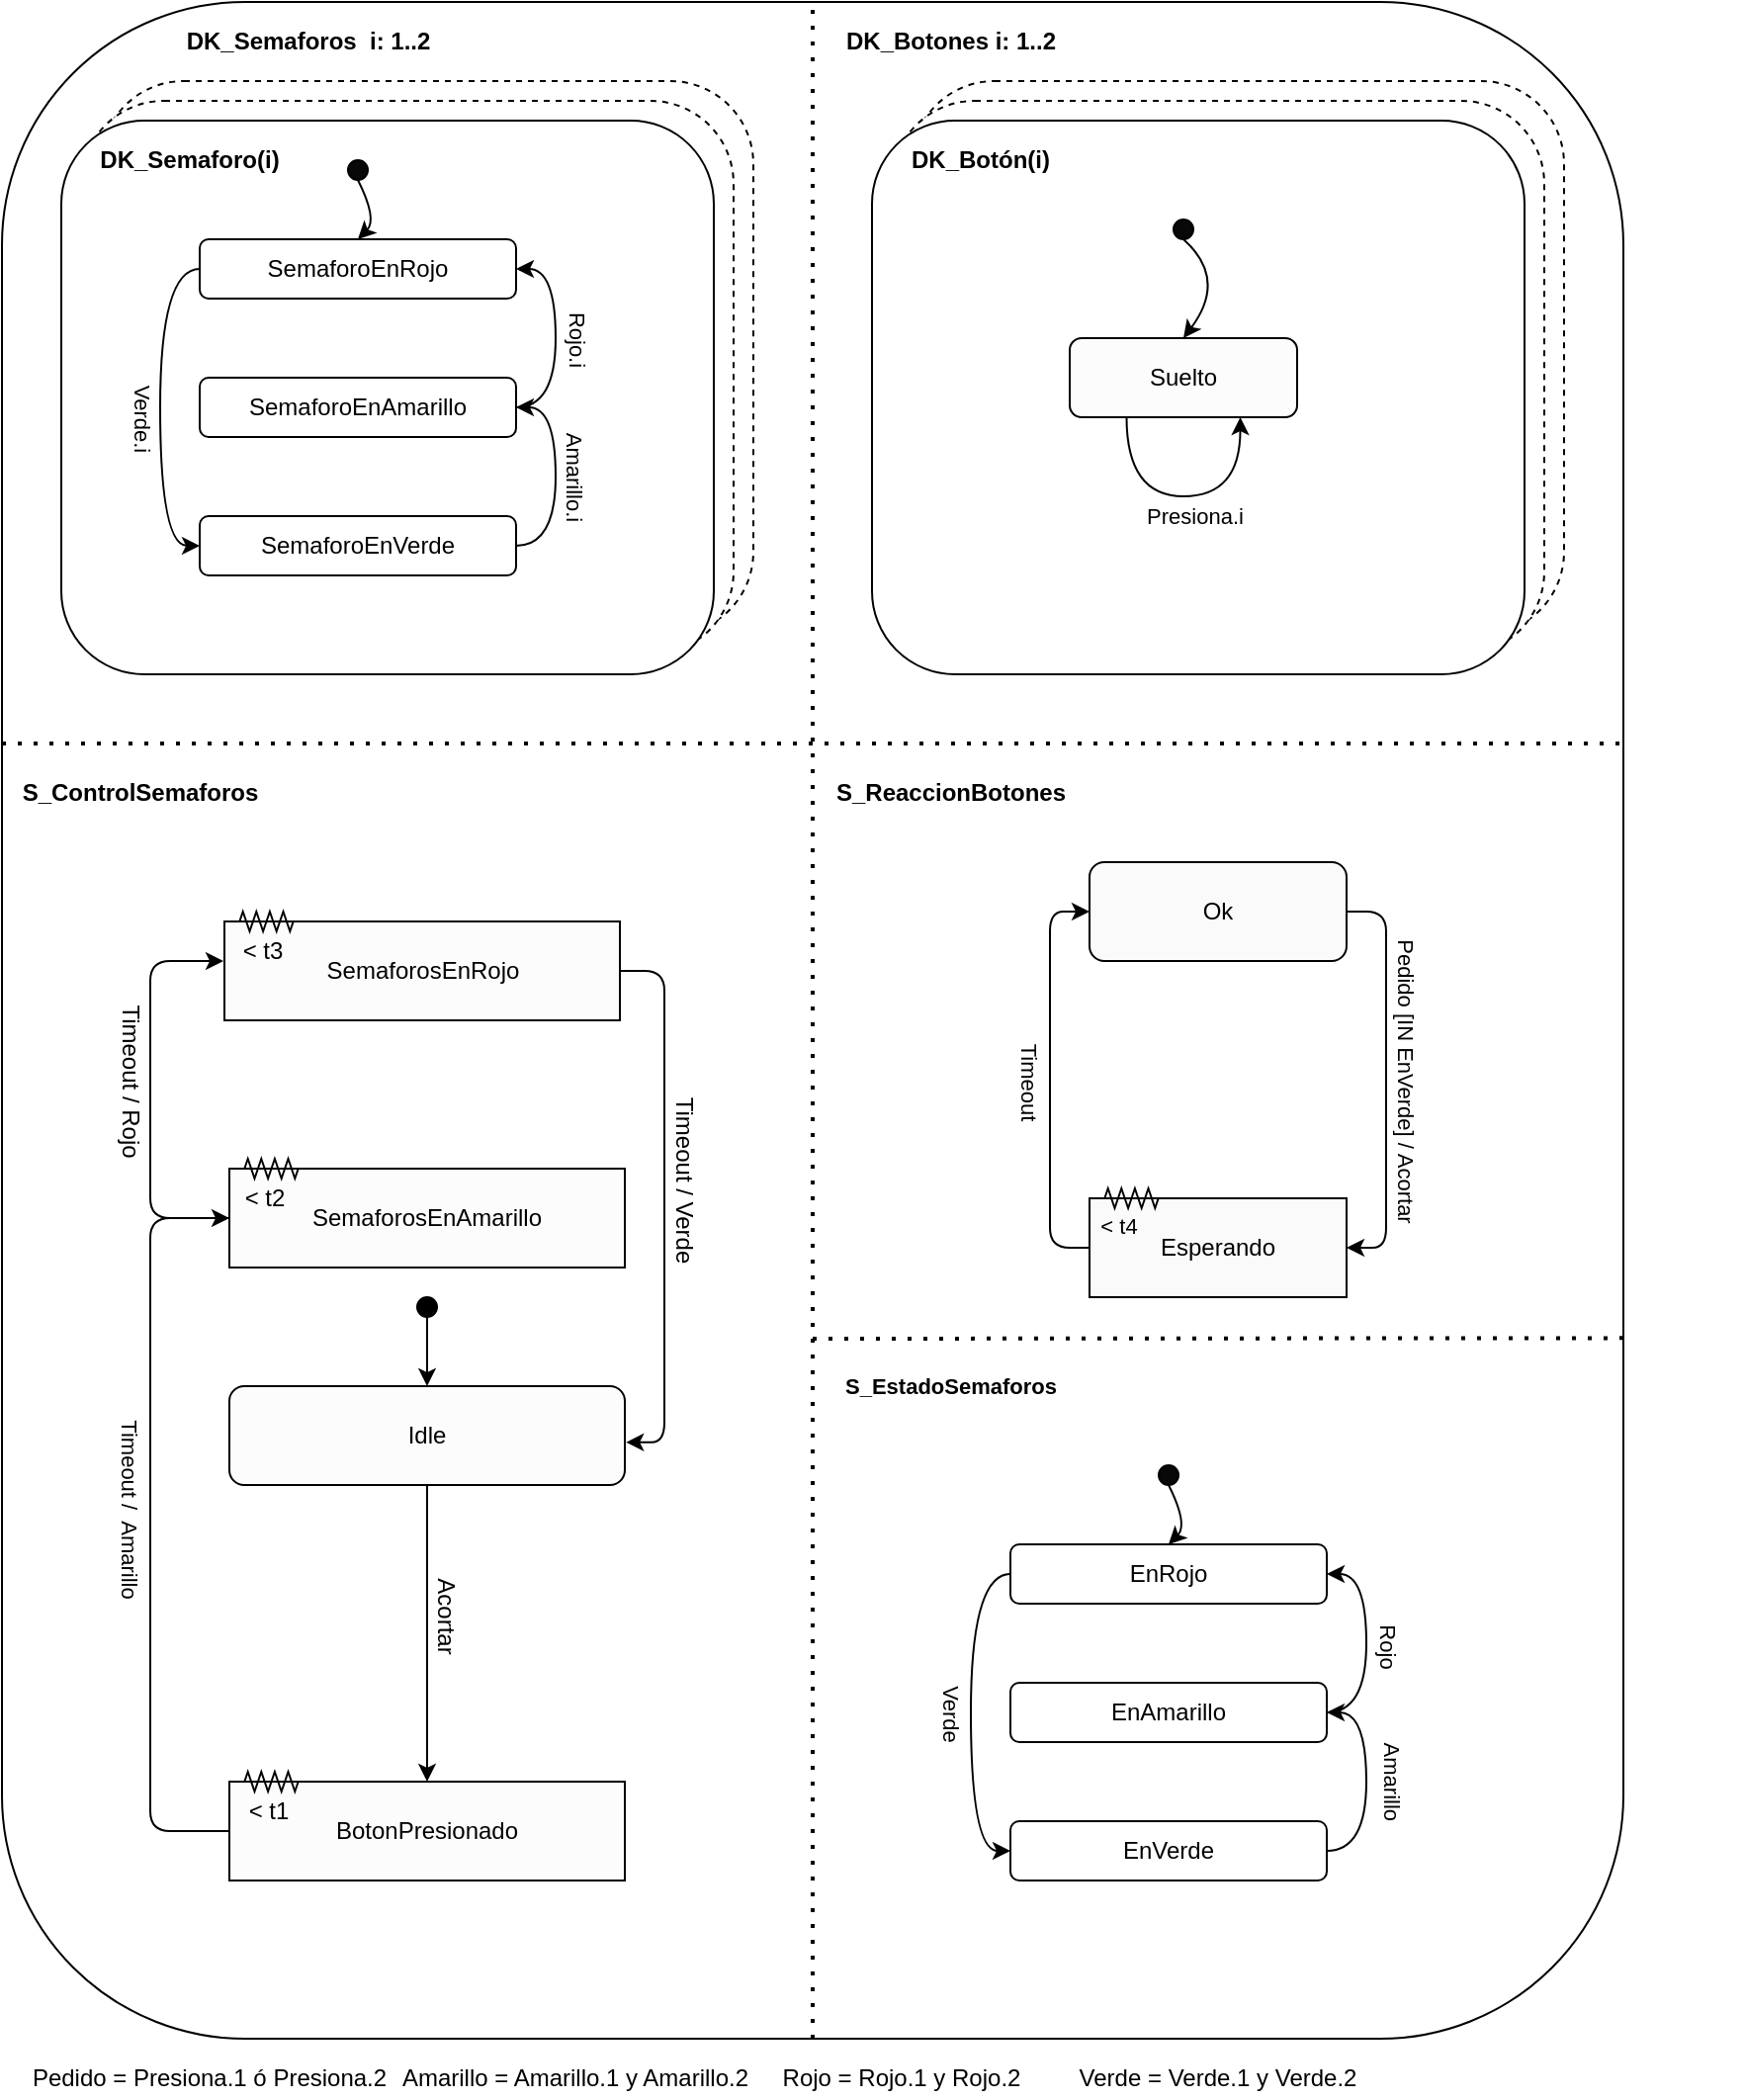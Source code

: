 <mxfile version="14.6.13" type="device"><diagram id="UB-2bGujOEq5ephhbmB-" name="Page-1"><mxGraphModel dx="813" dy="470" grid="1" gridSize="10" guides="1" tooltips="1" connect="1" arrows="1" fold="1" page="1" pageScale="1" pageWidth="850" pageHeight="1100" math="0" shadow="0"><root><mxCell id="0"/><mxCell id="1" parent="0"/><mxCell id="LrnmxpaGhv5w7JoGx-Sz-1" value="" style="rounded=1;whiteSpace=wrap;html=1;" parent="1" vertex="1"><mxGeometry x="10" y="10" width="820" height="1030" as="geometry"/></mxCell><mxCell id="LrnmxpaGhv5w7JoGx-Sz-2" value="" style="endArrow=none;dashed=1;html=1;dashPattern=1 3;strokeWidth=2;" parent="1" edge="1"><mxGeometry width="50" height="50" relative="1" as="geometry"><mxPoint x="10" y="385" as="sourcePoint"/><mxPoint x="830" y="385" as="targetPoint"/></mxGeometry></mxCell><mxCell id="LrnmxpaGhv5w7JoGx-Sz-6" value="DK_Semaforos&amp;nbsp; i: 1..2" style="text;html=1;strokeColor=none;fillColor=none;align=center;verticalAlign=middle;whiteSpace=wrap;rounded=0;fontStyle=1" parent="1" vertex="1"><mxGeometry x="100" y="20" width="130" height="20" as="geometry"/></mxCell><mxCell id="LrnmxpaGhv5w7JoGx-Sz-8" value="" style="endArrow=none;dashed=1;html=1;dashPattern=1 3;strokeWidth=2;entryX=0.5;entryY=0;entryDx=0;entryDy=0;exitX=0.5;exitY=1;exitDx=0;exitDy=0;" parent="1" source="LrnmxpaGhv5w7JoGx-Sz-1" target="LrnmxpaGhv5w7JoGx-Sz-1" edge="1"><mxGeometry width="50" height="50" relative="1" as="geometry"><mxPoint x="420" y="380" as="sourcePoint"/><mxPoint x="620" y="300" as="targetPoint"/></mxGeometry></mxCell><mxCell id="LrnmxpaGhv5w7JoGx-Sz-20" value="" style="group;rounded=0;" parent="1" vertex="1" connectable="0"><mxGeometry x="40" y="50" width="350" height="300" as="geometry"/></mxCell><mxCell id="LrnmxpaGhv5w7JoGx-Sz-9" value="" style="rounded=1;whiteSpace=wrap;html=1;dashed=1;" parent="LrnmxpaGhv5w7JoGx-Sz-20" vertex="1"><mxGeometry x="20" width="330" height="280" as="geometry"/></mxCell><mxCell id="LrnmxpaGhv5w7JoGx-Sz-10" value="" style="rounded=1;whiteSpace=wrap;html=1;dashed=1;" parent="LrnmxpaGhv5w7JoGx-Sz-20" vertex="1"><mxGeometry x="10" y="10" width="330" height="280" as="geometry"/></mxCell><mxCell id="LrnmxpaGhv5w7JoGx-Sz-11" value="" style="rounded=1;whiteSpace=wrap;html=1;" parent="LrnmxpaGhv5w7JoGx-Sz-20" vertex="1"><mxGeometry y="20" width="330" height="280" as="geometry"/></mxCell><mxCell id="aGg8UZB73s4GiCEx5H_e-8" value="Verde.i" style="edgeLabel;html=1;align=center;verticalAlign=middle;resizable=0;points=[];rotation=90;" parent="LrnmxpaGhv5w7JoGx-Sz-20" vertex="1" connectable="0"><mxGeometry x="39.999" y="149.999" as="geometry"><mxPoint x="20" y="-1.0" as="offset"/></mxGeometry></mxCell><mxCell id="aGg8UZB73s4GiCEx5H_e-13" value="Rojo.i" style="edgeLabel;html=1;align=center;verticalAlign=middle;resizable=0;points=[];rotation=90;" parent="LrnmxpaGhv5w7JoGx-Sz-20" vertex="1" connectable="0"><mxGeometry x="259.999" y="109.999" as="geometry"><mxPoint x="20" y="-1.0" as="offset"/></mxGeometry></mxCell><mxCell id="LrnmxpaGhv5w7JoGx-Sz-13" value="DK_Semaforo(i)" style="text;html=1;strokeColor=none;fillColor=none;align=center;verticalAlign=middle;whiteSpace=wrap;rounded=0;dashed=1;fontStyle=1" parent="LrnmxpaGhv5w7JoGx-Sz-20" vertex="1"><mxGeometry x="20" y="30" width="90" height="20" as="geometry"/></mxCell><mxCell id="LrnmxpaGhv5w7JoGx-Sz-21" value="" style="group" parent="1" vertex="1" connectable="0"><mxGeometry x="450" y="50" width="440" height="300" as="geometry"/></mxCell><mxCell id="LrnmxpaGhv5w7JoGx-Sz-22" value="" style="rounded=1;whiteSpace=wrap;html=1;dashed=1;" parent="LrnmxpaGhv5w7JoGx-Sz-21" vertex="1"><mxGeometry x="20" width="330" height="280" as="geometry"/></mxCell><mxCell id="LrnmxpaGhv5w7JoGx-Sz-23" value="" style="rounded=1;whiteSpace=wrap;html=1;dashed=1;" parent="LrnmxpaGhv5w7JoGx-Sz-21" vertex="1"><mxGeometry x="10" y="10" width="330" height="280" as="geometry"/></mxCell><mxCell id="LrnmxpaGhv5w7JoGx-Sz-24" value="" style="rounded=1;whiteSpace=wrap;html=1;" parent="LrnmxpaGhv5w7JoGx-Sz-21" vertex="1"><mxGeometry y="20" width="330" height="280" as="geometry"/></mxCell><mxCell id="LrnmxpaGhv5w7JoGx-Sz-25" value="DK_Botón(i)" style="text;html=1;strokeColor=none;fillColor=none;align=center;verticalAlign=middle;whiteSpace=wrap;rounded=0;dashed=1;fontStyle=1" parent="LrnmxpaGhv5w7JoGx-Sz-21" vertex="1"><mxGeometry x="10" y="30" width="90" height="20" as="geometry"/></mxCell><mxCell id="LrnmxpaGhv5w7JoGx-Sz-27" value="Suelto" style="rounded=1;whiteSpace=wrap;html=1;fillColor=#FCFCFC;" parent="LrnmxpaGhv5w7JoGx-Sz-21" vertex="1"><mxGeometry x="100" y="130" width="115" height="40" as="geometry"/></mxCell><mxCell id="LrnmxpaGhv5w7JoGx-Sz-28" style="edgeStyle=orthogonalEdgeStyle;orthogonalLoop=1;jettySize=auto;html=1;exitX=0.25;exitY=1;exitDx=0;exitDy=0;entryX=0.75;entryY=1;entryDx=0;entryDy=0;curved=1;" parent="LrnmxpaGhv5w7JoGx-Sz-21" source="LrnmxpaGhv5w7JoGx-Sz-27" target="LrnmxpaGhv5w7JoGx-Sz-27" edge="1"><mxGeometry relative="1" as="geometry"><Array as="points"><mxPoint x="129" y="210"/><mxPoint x="186" y="210"/></Array></mxGeometry></mxCell><mxCell id="LrnmxpaGhv5w7JoGx-Sz-29" value="Presiona.i" style="edgeLabel;html=1;align=center;verticalAlign=middle;resizable=0;points=[];" parent="LrnmxpaGhv5w7JoGx-Sz-28" vertex="1" connectable="0"><mxGeometry x="0.181" y="3" relative="1" as="geometry"><mxPoint x="-7" y="13" as="offset"/></mxGeometry></mxCell><mxCell id="LrnmxpaGhv5w7JoGx-Sz-38" value="" style="ellipse;whiteSpace=wrap;html=1;aspect=fixed;fillColor=#080808;" parent="LrnmxpaGhv5w7JoGx-Sz-21" vertex="1"><mxGeometry x="152.5" y="70" width="10" height="10" as="geometry"/></mxCell><mxCell id="LrnmxpaGhv5w7JoGx-Sz-39" value="" style="curved=1;endArrow=classic;html=1;exitX=0.5;exitY=1;exitDx=0;exitDy=0;entryX=0.5;entryY=0;entryDx=0;entryDy=0;" parent="LrnmxpaGhv5w7JoGx-Sz-21" source="LrnmxpaGhv5w7JoGx-Sz-38" target="LrnmxpaGhv5w7JoGx-Sz-27" edge="1"><mxGeometry width="50" height="50" relative="1" as="geometry"><mxPoint x="60" y="290" as="sourcePoint"/><mxPoint x="110" y="240" as="targetPoint"/><Array as="points"><mxPoint x="180" y="100"/></Array></mxGeometry></mxCell><mxCell id="LrnmxpaGhv5w7JoGx-Sz-14" value="SemaforoEnRojo" style="rounded=1;whiteSpace=wrap;html=1;" parent="1" vertex="1"><mxGeometry x="110" y="130" width="160" height="30" as="geometry"/></mxCell><mxCell id="aGg8UZB73s4GiCEx5H_e-7" style="edgeStyle=orthogonalEdgeStyle;curved=1;orthogonalLoop=1;jettySize=auto;html=1;exitX=0;exitY=0.5;exitDx=0;exitDy=0;entryX=0;entryY=0.5;entryDx=0;entryDy=0;" parent="1" source="LrnmxpaGhv5w7JoGx-Sz-14" target="LrnmxpaGhv5w7JoGx-Sz-16" edge="1"><mxGeometry relative="1" as="geometry"/></mxCell><mxCell id="aGg8UZB73s4GiCEx5H_e-11" style="edgeStyle=orthogonalEdgeStyle;curved=1;orthogonalLoop=1;jettySize=auto;html=1;exitX=1;exitY=0.5;exitDx=0;exitDy=0;entryX=1;entryY=0.5;entryDx=0;entryDy=0;" parent="1" source="LrnmxpaGhv5w7JoGx-Sz-15" target="LrnmxpaGhv5w7JoGx-Sz-14" edge="1"><mxGeometry relative="1" as="geometry"/></mxCell><mxCell id="LrnmxpaGhv5w7JoGx-Sz-15" value="SemaforoEnAmarillo" style="rounded=1;whiteSpace=wrap;html=1;" parent="1" vertex="1"><mxGeometry x="110" y="200" width="160" height="30" as="geometry"/></mxCell><mxCell id="aGg8UZB73s4GiCEx5H_e-9" style="edgeStyle=orthogonalEdgeStyle;curved=1;orthogonalLoop=1;jettySize=auto;html=1;exitX=1;exitY=0.5;exitDx=0;exitDy=0;entryX=1;entryY=0.5;entryDx=0;entryDy=0;" parent="1" source="LrnmxpaGhv5w7JoGx-Sz-16" target="LrnmxpaGhv5w7JoGx-Sz-15" edge="1"><mxGeometry relative="1" as="geometry"/></mxCell><mxCell id="aGg8UZB73s4GiCEx5H_e-10" value="Amarillo.i" style="edgeLabel;html=1;align=center;verticalAlign=middle;resizable=0;points=[];rotation=90;" parent="aGg8UZB73s4GiCEx5H_e-9" vertex="1" connectable="0"><mxGeometry x="0.187" y="1" relative="1" as="geometry"><mxPoint x="11" y="10" as="offset"/></mxGeometry></mxCell><mxCell id="LrnmxpaGhv5w7JoGx-Sz-16" value="SemaforoEnVerde" style="rounded=1;whiteSpace=wrap;html=1;" parent="1" vertex="1"><mxGeometry x="110" y="270" width="160" height="30" as="geometry"/></mxCell><mxCell id="LrnmxpaGhv5w7JoGx-Sz-26" value="DK_Botones i: 1..2" style="text;html=1;strokeColor=none;fillColor=none;align=center;verticalAlign=middle;whiteSpace=wrap;rounded=0;fontStyle=1" parent="1" vertex="1"><mxGeometry x="425" y="20" width="130" height="20" as="geometry"/></mxCell><mxCell id="LrnmxpaGhv5w7JoGx-Sz-33" value="" style="group" parent="1" vertex="1" connectable="0"><mxGeometry x="185" y="90" width="15" height="30" as="geometry"/></mxCell><mxCell id="LrnmxpaGhv5w7JoGx-Sz-17" value="" style="ellipse;whiteSpace=wrap;html=1;aspect=fixed;fillColor=#080808;" parent="LrnmxpaGhv5w7JoGx-Sz-33" vertex="1"><mxGeometry width="10" height="10" as="geometry"/></mxCell><mxCell id="LrnmxpaGhv5w7JoGx-Sz-18" value="" style="curved=1;endArrow=classic;html=1;exitX=0.5;exitY=1;exitDx=0;exitDy=0;entryX=0.5;entryY=0;entryDx=0;entryDy=0;" parent="LrnmxpaGhv5w7JoGx-Sz-33" source="LrnmxpaGhv5w7JoGx-Sz-17" target="LrnmxpaGhv5w7JoGx-Sz-14" edge="1"><mxGeometry width="50" height="50" relative="1" as="geometry"><mxPoint x="315" y="240" as="sourcePoint"/><mxPoint x="365" y="190" as="targetPoint"/><Array as="points"><mxPoint x="15" y="30"/></Array></mxGeometry></mxCell><mxCell id="aGg8UZB73s4GiCEx5H_e-1" value="Pedido = Presiona.1 ó Presiona.2" style="text;html=1;strokeColor=none;fillColor=none;align=center;verticalAlign=middle;whiteSpace=wrap;rounded=0;" parent="1" vertex="1"><mxGeometry x="10" y="1050" width="210" height="20" as="geometry"/></mxCell><mxCell id="aGg8UZB73s4GiCEx5H_e-14" value="Amarillo = Amarillo.1 y Amarillo.2" style="text;html=1;strokeColor=none;fillColor=none;align=center;verticalAlign=middle;whiteSpace=wrap;rounded=0;" parent="1" vertex="1"><mxGeometry x="210" y="1050" width="180" height="20" as="geometry"/></mxCell><mxCell id="aGg8UZB73s4GiCEx5H_e-15" value="Rojo = Rojo.1 y Rojo.2" style="text;html=1;strokeColor=none;fillColor=none;align=center;verticalAlign=middle;whiteSpace=wrap;rounded=0;" parent="1" vertex="1"><mxGeometry x="400" y="1050" width="130" height="20" as="geometry"/></mxCell><mxCell id="aGg8UZB73s4GiCEx5H_e-16" value="Verde = Verde.1 y Verde.2" style="text;html=1;strokeColor=none;fillColor=none;align=center;verticalAlign=middle;whiteSpace=wrap;rounded=0;" parent="1" vertex="1"><mxGeometry x="545" y="1050" width="160" height="20" as="geometry"/></mxCell><mxCell id="aGg8UZB73s4GiCEx5H_e-17" value="S_ControlSemaforos" style="text;html=1;strokeColor=none;fillColor=none;align=center;verticalAlign=middle;whiteSpace=wrap;rounded=0;fontStyle=1" parent="1" vertex="1"><mxGeometry x="20" y="400" width="120" height="20" as="geometry"/></mxCell><mxCell id="aGg8UZB73s4GiCEx5H_e-20" style="edgeStyle=orthogonalEdgeStyle;curved=1;orthogonalLoop=1;jettySize=auto;html=1;entryX=0.5;entryY=0;entryDx=0;entryDy=0;" parent="1" source="aGg8UZB73s4GiCEx5H_e-19" target="aGg8UZB73s4GiCEx5H_e-36" edge="1"><mxGeometry relative="1" as="geometry"/></mxCell><mxCell id="aGg8UZB73s4GiCEx5H_e-19" value="" style="ellipse;whiteSpace=wrap;html=1;aspect=fixed;fillColor=#000000;" parent="1" vertex="1"><mxGeometry x="220" y="665" width="10" height="10" as="geometry"/></mxCell><mxCell id="aGg8UZB73s4GiCEx5H_e-25" value="S_ReaccionBotones" style="text;html=1;strokeColor=none;fillColor=none;align=center;verticalAlign=middle;whiteSpace=wrap;rounded=0;fontStyle=1" parent="1" vertex="1"><mxGeometry x="430" y="400" width="120" height="20" as="geometry"/></mxCell><mxCell id="aGg8UZB73s4GiCEx5H_e-31" value="" style="group" parent="1" vertex="1" connectable="0"><mxGeometry x="122.5" y="470" width="200" height="55" as="geometry"/></mxCell><mxCell id="aGg8UZB73s4GiCEx5H_e-18" value="SemaforosEnRojo" style="rounded=0;whiteSpace=wrap;html=1;fillColor=#FCFCFC;" parent="aGg8UZB73s4GiCEx5H_e-31" vertex="1"><mxGeometry y="5" width="200" height="50" as="geometry"/></mxCell><mxCell id="aGg8UZB73s4GiCEx5H_e-26" value="" style="pointerEvents=1;verticalLabelPosition=bottom;shadow=0;dashed=0;align=center;html=1;verticalAlign=top;shape=mxgraph.electrical.resistors.resistor_2;fillColor=#FAFAFA;" parent="aGg8UZB73s4GiCEx5H_e-31" vertex="1"><mxGeometry width="42.5" height="10" as="geometry"/></mxCell><mxCell id="aGg8UZB73s4GiCEx5H_e-38" value="&amp;lt; t3" style="text;html=1;strokeColor=none;fillColor=none;align=center;verticalAlign=middle;whiteSpace=wrap;rounded=0;" parent="aGg8UZB73s4GiCEx5H_e-31" vertex="1"><mxGeometry x="-0.5" y="10" width="40" height="20" as="geometry"/></mxCell><mxCell id="aGg8UZB73s4GiCEx5H_e-32" value="" style="group" parent="1" vertex="1" connectable="0"><mxGeometry x="125" y="595" width="200" height="55" as="geometry"/></mxCell><mxCell id="aGg8UZB73s4GiCEx5H_e-33" value="SemaforosEnAmarillo" style="rounded=0;whiteSpace=wrap;html=1;fillColor=#FCFCFC;" parent="aGg8UZB73s4GiCEx5H_e-32" vertex="1"><mxGeometry y="5" width="200" height="50" as="geometry"/></mxCell><mxCell id="aGg8UZB73s4GiCEx5H_e-34" value="" style="pointerEvents=1;verticalLabelPosition=bottom;shadow=0;dashed=0;align=center;html=1;verticalAlign=top;shape=mxgraph.electrical.resistors.resistor_2;fillColor=#FAFAFA;" parent="aGg8UZB73s4GiCEx5H_e-32" vertex="1"><mxGeometry width="42.5" height="10" as="geometry"/></mxCell><mxCell id="aGg8UZB73s4GiCEx5H_e-42" value="&amp;lt; t2" style="text;html=1;strokeColor=none;fillColor=none;align=center;verticalAlign=middle;whiteSpace=wrap;rounded=0;" parent="aGg8UZB73s4GiCEx5H_e-32" vertex="1"><mxGeometry x="-1.75" y="10" width="40" height="20" as="geometry"/></mxCell><mxCell id="aGg8UZB73s4GiCEx5H_e-35" value="" style="group;rounded=1;" parent="1" vertex="1" connectable="0"><mxGeometry x="125" y="705" width="200" height="55" as="geometry"/></mxCell><mxCell id="aGg8UZB73s4GiCEx5H_e-36" value="Idle" style="rounded=1;whiteSpace=wrap;html=1;fillColor=#FCFCFC;" parent="aGg8UZB73s4GiCEx5H_e-35" vertex="1"><mxGeometry y="5" width="200" height="50" as="geometry"/></mxCell><mxCell id="aGg8UZB73s4GiCEx5H_e-40" style="edgeStyle=orthogonalEdgeStyle;orthogonalLoop=1;jettySize=auto;html=1;exitX=0;exitY=0.5;exitDx=0;exitDy=0;entryX=0;entryY=0.5;entryDx=0;entryDy=0;" parent="1" source="aGg8UZB73s4GiCEx5H_e-47" target="aGg8UZB73s4GiCEx5H_e-33" edge="1"><mxGeometry relative="1" as="geometry"><Array as="points"><mxPoint x="85" y="935"/><mxPoint x="85" y="625"/></Array></mxGeometry></mxCell><mxCell id="aGg8UZB73s4GiCEx5H_e-41" value="Timeout /&amp;nbsp; Amarillo" style="edgeLabel;html=1;align=center;verticalAlign=middle;resizable=0;points=[];rotation=90;" parent="aGg8UZB73s4GiCEx5H_e-40" vertex="1" connectable="0"><mxGeometry x="-0.068" relative="1" as="geometry"><mxPoint x="-10" y="-22" as="offset"/></mxGeometry></mxCell><mxCell id="aGg8UZB73s4GiCEx5H_e-43" style="edgeStyle=orthogonalEdgeStyle;orthogonalLoop=1;jettySize=auto;html=1;exitX=0;exitY=0.5;exitDx=0;exitDy=0;entryX=0;entryY=0.75;entryDx=0;entryDy=0;fontSize=12;" parent="1" source="aGg8UZB73s4GiCEx5H_e-33" target="aGg8UZB73s4GiCEx5H_e-38" edge="1"><mxGeometry relative="1" as="geometry"><Array as="points"><mxPoint x="85" y="625"/><mxPoint x="85" y="495"/></Array></mxGeometry></mxCell><mxCell id="aGg8UZB73s4GiCEx5H_e-44" value="Timeout / Rojo" style="edgeLabel;html=1;align=center;verticalAlign=middle;resizable=0;points=[];fontSize=12;rotation=90;" parent="aGg8UZB73s4GiCEx5H_e-43" vertex="1" connectable="0"><mxGeometry x="-0.167" y="-1" relative="1" as="geometry"><mxPoint x="-11" y="-24" as="offset"/></mxGeometry></mxCell><mxCell id="aGg8UZB73s4GiCEx5H_e-45" style="edgeStyle=orthogonalEdgeStyle;orthogonalLoop=1;jettySize=auto;html=1;exitX=1;exitY=0.5;exitDx=0;exitDy=0;entryX=1.003;entryY=0.568;entryDx=0;entryDy=0;entryPerimeter=0;fontSize=12;" parent="1" source="aGg8UZB73s4GiCEx5H_e-18" target="aGg8UZB73s4GiCEx5H_e-36" edge="1"><mxGeometry relative="1" as="geometry"/></mxCell><mxCell id="aGg8UZB73s4GiCEx5H_e-46" value="Timeout / Verde" style="edgeLabel;html=1;align=center;verticalAlign=middle;resizable=0;points=[];fontSize=12;rotation=90;" parent="aGg8UZB73s4GiCEx5H_e-45" vertex="1" connectable="0"><mxGeometry x="-0.083" y="-1" relative="1" as="geometry"><mxPoint x="11" y="-1" as="offset"/></mxGeometry></mxCell><mxCell id="aGg8UZB73s4GiCEx5H_e-47" value="BotonPresionado" style="rounded=0;whiteSpace=wrap;html=1;fillColor=#FCFCFC;" parent="1" vertex="1"><mxGeometry x="125" y="910" width="200" height="50" as="geometry"/></mxCell><mxCell id="aGg8UZB73s4GiCEx5H_e-48" style="edgeStyle=orthogonalEdgeStyle;orthogonalLoop=1;jettySize=auto;html=1;exitX=0.5;exitY=1;exitDx=0;exitDy=0;entryX=0.5;entryY=0;entryDx=0;entryDy=0;fontSize=12;" parent="1" source="aGg8UZB73s4GiCEx5H_e-36" target="aGg8UZB73s4GiCEx5H_e-47" edge="1"><mxGeometry relative="1" as="geometry"/></mxCell><mxCell id="aGg8UZB73s4GiCEx5H_e-49" value="Acortar" style="edgeLabel;html=1;align=center;verticalAlign=middle;resizable=0;points=[];fontSize=12;rotation=90;" parent="aGg8UZB73s4GiCEx5H_e-48" vertex="1" connectable="0"><mxGeometry x="-0.181" relative="1" as="geometry"><mxPoint x="10" y="4" as="offset"/></mxGeometry></mxCell><mxCell id="aGg8UZB73s4GiCEx5H_e-39" value="&amp;lt; t1" style="text;html=1;strokeColor=none;fillColor=none;align=center;verticalAlign=middle;whiteSpace=wrap;rounded=0;" parent="1" vertex="1"><mxGeometry x="125" y="915" width="40" height="20" as="geometry"/></mxCell><mxCell id="aGg8UZB73s4GiCEx5H_e-37" value="" style="pointerEvents=1;verticalLabelPosition=bottom;shadow=0;dashed=0;align=center;html=1;verticalAlign=top;shape=mxgraph.electrical.resistors.resistor_2;fillColor=#FAFAFA;" parent="1" vertex="1"><mxGeometry x="125" y="905" width="42.5" height="10" as="geometry"/></mxCell><mxCell id="aGg8UZB73s4GiCEx5H_e-61" style="edgeStyle=orthogonalEdgeStyle;orthogonalLoop=1;jettySize=auto;html=1;exitX=1;exitY=0.5;exitDx=0;exitDy=0;entryX=1;entryY=0.5;entryDx=0;entryDy=0;fontSize=11;" parent="1" source="aGg8UZB73s4GiCEx5H_e-53" target="aGg8UZB73s4GiCEx5H_e-54" edge="1"><mxGeometry relative="1" as="geometry"/></mxCell><mxCell id="aGg8UZB73s4GiCEx5H_e-62" value="Pedido [IN EnVerde]&amp;nbsp;/ Acortar" style="edgeLabel;html=1;align=center;verticalAlign=middle;resizable=0;points=[];fontSize=11;rotation=90;" parent="aGg8UZB73s4GiCEx5H_e-61" vertex="1" connectable="0"><mxGeometry x="0.131" y="2" relative="1" as="geometry"><mxPoint x="8" y="-14" as="offset"/></mxGeometry></mxCell><mxCell id="aGg8UZB73s4GiCEx5H_e-53" value="Ok" style="rounded=1;whiteSpace=wrap;html=1;fontSize=12;fillColor=#FAFAFA;" parent="1" vertex="1"><mxGeometry x="560" y="445" width="130" height="50" as="geometry"/></mxCell><mxCell id="aGg8UZB73s4GiCEx5H_e-59" style="edgeStyle=orthogonalEdgeStyle;orthogonalLoop=1;jettySize=auto;html=1;exitX=0;exitY=0.5;exitDx=0;exitDy=0;entryX=0;entryY=0.5;entryDx=0;entryDy=0;fontSize=11;" parent="1" source="aGg8UZB73s4GiCEx5H_e-54" target="aGg8UZB73s4GiCEx5H_e-53" edge="1"><mxGeometry relative="1" as="geometry"/></mxCell><mxCell id="aGg8UZB73s4GiCEx5H_e-60" value="Timeout" style="edgeLabel;html=1;align=center;verticalAlign=middle;resizable=0;points=[];fontSize=11;rotation=90;" parent="aGg8UZB73s4GiCEx5H_e-59" vertex="1" connectable="0"><mxGeometry x="-0.117" y="1" relative="1" as="geometry"><mxPoint x="-9" y="-12" as="offset"/></mxGeometry></mxCell><mxCell id="aGg8UZB73s4GiCEx5H_e-54" value="Esperando" style="rounded=0;whiteSpace=wrap;html=1;fontSize=12;fillColor=#FAFAFA;" parent="1" vertex="1"><mxGeometry x="560" y="615" width="130" height="50" as="geometry"/></mxCell><mxCell id="aGg8UZB73s4GiCEx5H_e-57" value="" style="pointerEvents=1;verticalLabelPosition=bottom;shadow=0;dashed=0;align=center;html=1;verticalAlign=top;shape=mxgraph.electrical.resistors.resistor_2;fillColor=#FAFAFA;" parent="1" vertex="1"><mxGeometry x="560" y="610" width="42.5" height="10" as="geometry"/></mxCell><mxCell id="aGg8UZB73s4GiCEx5H_e-58" value="&amp;lt; t4" style="text;html=1;strokeColor=none;fillColor=none;align=center;verticalAlign=middle;whiteSpace=wrap;rounded=0;fontSize=11;" parent="1" vertex="1"><mxGeometry x="555" y="619" width="40" height="20" as="geometry"/></mxCell><mxCell id="aGg8UZB73s4GiCEx5H_e-64" value="" style="endArrow=none;dashed=1;html=1;dashPattern=1 3;strokeWidth=2;fontSize=11;entryX=1.003;entryY=0.656;entryDx=0;entryDy=0;entryPerimeter=0;" parent="1" target="LrnmxpaGhv5w7JoGx-Sz-1" edge="1"><mxGeometry width="50" height="50" relative="1" as="geometry"><mxPoint x="420" y="686" as="sourcePoint"/><mxPoint x="410" y="630" as="targetPoint"/></mxGeometry></mxCell><mxCell id="aGg8UZB73s4GiCEx5H_e-65" value="S_EstadoSemaforos" style="text;html=1;strokeColor=none;fillColor=none;align=center;verticalAlign=middle;whiteSpace=wrap;rounded=0;fontSize=11;fontStyle=1" parent="1" vertex="1"><mxGeometry x="430" y="700" width="120" height="20" as="geometry"/></mxCell><mxCell id="aGg8UZB73s4GiCEx5H_e-66" value="EnRojo" style="rounded=1;whiteSpace=wrap;html=1;" parent="1" vertex="1"><mxGeometry x="520" y="790" width="160" height="30" as="geometry"/></mxCell><mxCell id="aGg8UZB73s4GiCEx5H_e-67" style="edgeStyle=orthogonalEdgeStyle;curved=1;orthogonalLoop=1;jettySize=auto;html=1;exitX=0;exitY=0.5;exitDx=0;exitDy=0;entryX=0;entryY=0.5;entryDx=0;entryDy=0;" parent="1" source="aGg8UZB73s4GiCEx5H_e-66" target="aGg8UZB73s4GiCEx5H_e-72" edge="1"><mxGeometry relative="1" as="geometry"/></mxCell><mxCell id="aGg8UZB73s4GiCEx5H_e-76" value="Verde" style="edgeLabel;html=1;align=center;verticalAlign=middle;resizable=0;points=[];fontSize=11;rotation=90;" parent="aGg8UZB73s4GiCEx5H_e-67" vertex="1" connectable="0"><mxGeometry x="0.157" y="1" relative="1" as="geometry"><mxPoint x="-11" y="-14" as="offset"/></mxGeometry></mxCell><mxCell id="aGg8UZB73s4GiCEx5H_e-68" style="edgeStyle=orthogonalEdgeStyle;curved=1;orthogonalLoop=1;jettySize=auto;html=1;exitX=1;exitY=0.5;exitDx=0;exitDy=0;entryX=1;entryY=0.5;entryDx=0;entryDy=0;" parent="1" source="aGg8UZB73s4GiCEx5H_e-69" target="aGg8UZB73s4GiCEx5H_e-66" edge="1"><mxGeometry relative="1" as="geometry"/></mxCell><mxCell id="aGg8UZB73s4GiCEx5H_e-69" value="EnAmarillo" style="rounded=1;whiteSpace=wrap;html=1;" parent="1" vertex="1"><mxGeometry x="520" y="860" width="160" height="30" as="geometry"/></mxCell><mxCell id="aGg8UZB73s4GiCEx5H_e-70" style="edgeStyle=orthogonalEdgeStyle;curved=1;orthogonalLoop=1;jettySize=auto;html=1;exitX=1;exitY=0.5;exitDx=0;exitDy=0;entryX=1;entryY=0.5;entryDx=0;entryDy=0;" parent="1" source="aGg8UZB73s4GiCEx5H_e-72" target="aGg8UZB73s4GiCEx5H_e-69" edge="1"><mxGeometry relative="1" as="geometry"/></mxCell><mxCell id="aGg8UZB73s4GiCEx5H_e-72" value="EnVerde" style="rounded=1;whiteSpace=wrap;html=1;" parent="1" vertex="1"><mxGeometry x="520" y="930" width="160" height="30" as="geometry"/></mxCell><mxCell id="aGg8UZB73s4GiCEx5H_e-73" value="" style="group" parent="1" vertex="1" connectable="0"><mxGeometry x="595" y="750" width="15" height="30" as="geometry"/></mxCell><mxCell id="aGg8UZB73s4GiCEx5H_e-74" value="" style="ellipse;whiteSpace=wrap;html=1;aspect=fixed;fillColor=#080808;" parent="aGg8UZB73s4GiCEx5H_e-73" vertex="1"><mxGeometry width="10" height="10" as="geometry"/></mxCell><mxCell id="aGg8UZB73s4GiCEx5H_e-75" value="" style="curved=1;endArrow=classic;html=1;exitX=0.5;exitY=1;exitDx=0;exitDy=0;entryX=0.5;entryY=0;entryDx=0;entryDy=0;" parent="1" source="aGg8UZB73s4GiCEx5H_e-74" target="aGg8UZB73s4GiCEx5H_e-66" edge="1"><mxGeometry width="50" height="50" relative="1" as="geometry"><mxPoint x="910" y="990" as="sourcePoint"/><mxPoint x="960" y="940" as="targetPoint"/><Array as="points"><mxPoint x="610" y="780"/></Array></mxGeometry></mxCell><mxCell id="aGg8UZB73s4GiCEx5H_e-77" value="Rojo" style="edgeLabel;html=1;align=center;verticalAlign=middle;resizable=0;points=[];fontSize=11;rotation=90;" parent="1" vertex="1" connectable="0"><mxGeometry x="680" y="839.997" as="geometry"><mxPoint x="1.0" y="-31" as="offset"/></mxGeometry></mxCell><mxCell id="aGg8UZB73s4GiCEx5H_e-78" value="Amarillo" style="edgeLabel;html=1;align=center;verticalAlign=middle;resizable=0;points=[];fontSize=11;rotation=90;" parent="1" vertex="1" connectable="0"><mxGeometry x="500" y="895.167" as="geometry"><mxPoint x="14.0" y="-213" as="offset"/></mxGeometry></mxCell></root></mxGraphModel></diagram></mxfile>